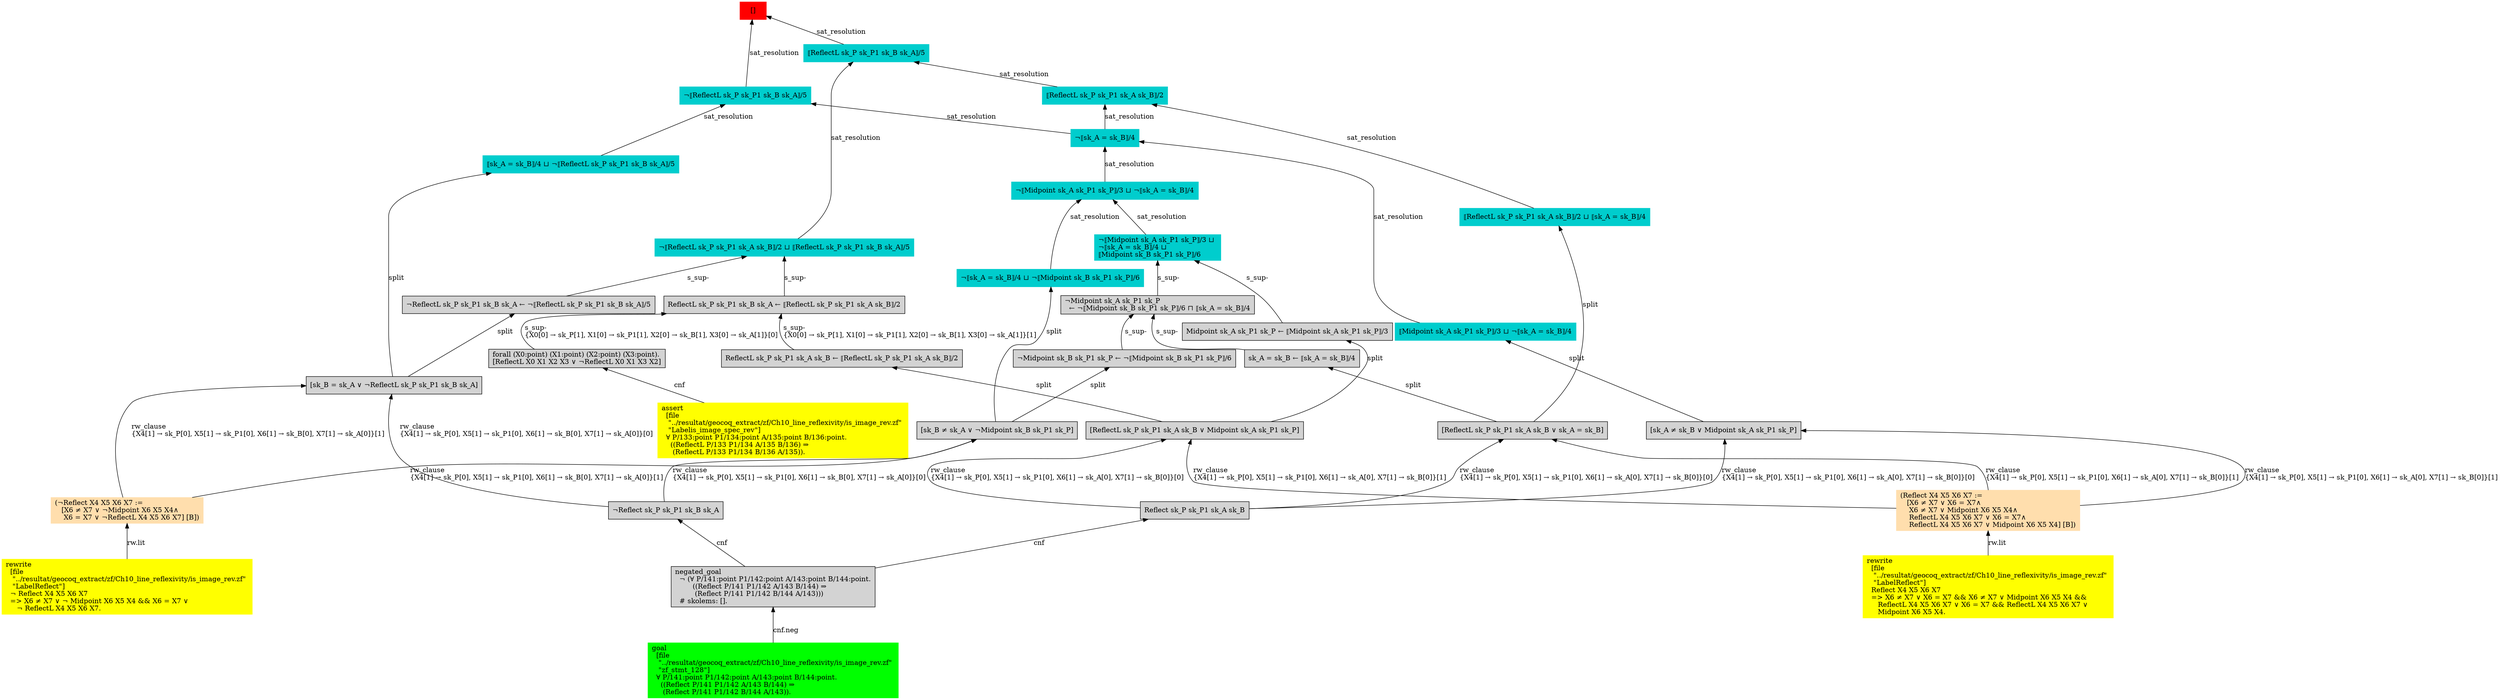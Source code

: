 digraph "unsat_graph" {
  vertex_0 [color=red, label="[]", shape=box, style=filled];
  vertex_0 -> vertex_1 [label="sat_resolution", dir="back"];
  vertex_1 [color=cyan3, shape=box, label="¬⟦ReflectL sk_P sk_P1 sk_B sk_A⟧/5\l", style=filled];
  vertex_1 -> vertex_2 [label="sat_resolution", dir="back"];
  vertex_2 [color=cyan3, shape=box, label="¬⟦sk_A = sk_B⟧/4\l", style=filled];
  vertex_2 -> vertex_3 [label="sat_resolution", dir="back"];
  vertex_3 [color=cyan3, shape=box, label="⟦Midpoint sk_A sk_P1 sk_P⟧/3 ⊔ ¬⟦sk_A = sk_B⟧/4\l", style=filled];
  vertex_3 -> vertex_4 [label="split", dir="back"];
  vertex_4 [shape=box, label="[sk_A ≠ sk_B ∨ Midpoint sk_A sk_P1 sk_P]\l", style=filled];
  vertex_4 -> vertex_5 [label="rw_clause\l\{X4[1] → sk_P[0], X5[1] → sk_P1[0], X6[1] → sk_A[0], X7[1] → sk_B[0]\}[1]\l", dir="back"];
  vertex_5 [color=navajowhite, shape=box, label="(Reflect X4 X5 X6 X7 :=\l   [X6 ≠ X7 ∨ X6 = X7∧\l    X6 ≠ X7 ∨ Midpoint X6 X5 X4∧\l    ReflectL X4 X5 X6 X7 ∨ X6 = X7∧\l    ReflectL X4 X5 X6 X7 ∨ Midpoint X6 X5 X4] [B])\l", style=filled];
  vertex_5 -> vertex_6 [label="rw.lit", dir="back"];
  vertex_6 [color=yellow, shape=box, label="rewrite\l  [file\l   \"../resultat/geocoq_extract/zf/Ch10_line_reflexivity/is_image_rev.zf\" \l   \"LabelReflect\"]\l  Reflect X4 X5 X6 X7\l  =\> X6 ≠ X7 ∨ X6 = X7 && X6 ≠ X7 ∨ Midpoint X6 X5 X4 && \l     ReflectL X4 X5 X6 X7 ∨ X6 = X7 && ReflectL X4 X5 X6 X7 ∨ \l     Midpoint X6 X5 X4.\l", style=filled];
  vertex_4 -> vertex_7 [label="rw_clause\l\{X4[1] → sk_P[0], X5[1] → sk_P1[0], X6[1] → sk_A[0], X7[1] → sk_B[0]\}[0]\l", dir="back"];
  vertex_7 [shape=box, label="Reflect sk_P sk_P1 sk_A sk_B\l", style=filled];
  vertex_7 -> vertex_8 [label="cnf", dir="back"];
  vertex_8 [shape=box, label="negated_goal\l  ¬ (∀ P/141:point P1/142:point A/143:point B/144:point.\l        ((Reflect P/141 P1/142 A/143 B/144) ⇒\l         (Reflect P/141 P1/142 B/144 A/143)))\l  # skolems: [].\l", style=filled];
  vertex_8 -> vertex_9 [label="cnf.neg", dir="back"];
  vertex_9 [color=green, shape=box, label="goal\l  [file\l   \"../resultat/geocoq_extract/zf/Ch10_line_reflexivity/is_image_rev.zf\" \l   \"zf_stmt_128\"]\l  ∀ P/141:point P1/142:point A/143:point B/144:point.\l    ((Reflect P/141 P1/142 A/143 B/144) ⇒\l     (Reflect P/141 P1/142 B/144 A/143)).\l", style=filled];
  vertex_2 -> vertex_10 [label="sat_resolution", dir="back"];
  vertex_10 [color=cyan3, shape=box, label="¬⟦Midpoint sk_A sk_P1 sk_P⟧/3 ⊔ ¬⟦sk_A = sk_B⟧/4\l", style=filled];
  vertex_10 -> vertex_11 [label="sat_resolution", dir="back"];
  vertex_11 [color=cyan3, shape=box, label="¬⟦sk_A = sk_B⟧/4 ⊔ ¬⟦Midpoint sk_B sk_P1 sk_P⟧/6\l", style=filled];
  vertex_11 -> vertex_12 [label="split", dir="back"];
  vertex_12 [shape=box, label="[sk_B ≠ sk_A ∨ ¬Midpoint sk_B sk_P1 sk_P]\l", style=filled];
  vertex_12 -> vertex_13 [label="rw_clause\l\{X4[1] → sk_P[0], X5[1] → sk_P1[0], X6[1] → sk_B[0], X7[1] → sk_A[0]\}[1]\l", dir="back"];
  vertex_13 [color=navajowhite, shape=box, label="(¬Reflect X4 X5 X6 X7 :=\l   [X6 ≠ X7 ∨ ¬Midpoint X6 X5 X4∧\l    X6 = X7 ∨ ¬ReflectL X4 X5 X6 X7] [B])\l", style=filled];
  vertex_13 -> vertex_14 [label="rw.lit", dir="back"];
  vertex_14 [color=yellow, shape=box, label="rewrite\l  [file\l   \"../resultat/geocoq_extract/zf/Ch10_line_reflexivity/is_image_rev.zf\" \l   \"LabelReflect\"]\l  ¬ Reflect X4 X5 X6 X7\l  =\> X6 ≠ X7 ∨ ¬ Midpoint X6 X5 X4 && X6 = X7 ∨ \l     ¬ ReflectL X4 X5 X6 X7.\l", style=filled];
  vertex_12 -> vertex_15 [label="rw_clause\l\{X4[1] → sk_P[0], X5[1] → sk_P1[0], X6[1] → sk_B[0], X7[1] → sk_A[0]\}[0]\l", dir="back"];
  vertex_15 [shape=box, label="¬Reflect sk_P sk_P1 sk_B sk_A\l", style=filled];
  vertex_15 -> vertex_8 [label="cnf", dir="back"];
  vertex_10 -> vertex_16 [label="sat_resolution", dir="back"];
  vertex_16 [color=cyan3, shape=box, label="¬⟦Midpoint sk_A sk_P1 sk_P⟧/3 ⊔ \l¬⟦sk_A = sk_B⟧/4 ⊔ \l⟦Midpoint sk_B sk_P1 sk_P⟧/6\l", style=filled];
  vertex_16 -> vertex_17 [label="s_sup-\l", dir="back"];
  vertex_17 [shape=box, label="¬Midpoint sk_A sk_P1 sk_P\l  ← ¬⟦Midpoint sk_B sk_P1 sk_P⟧/6 ⊓ ⟦sk_A = sk_B⟧/4\l", style=filled];
  vertex_17 -> vertex_18 [label="s_sup-\l", dir="back"];
  vertex_18 [shape=box, label="¬Midpoint sk_B sk_P1 sk_P ← ¬⟦Midpoint sk_B sk_P1 sk_P⟧/6\l", style=filled];
  vertex_18 -> vertex_12 [label="split", dir="back"];
  vertex_17 -> vertex_19 [label="s_sup-\l", dir="back"];
  vertex_19 [shape=box, label="sk_A = sk_B ← ⟦sk_A = sk_B⟧/4\l", style=filled];
  vertex_19 -> vertex_20 [label="split", dir="back"];
  vertex_20 [shape=box, label="[ReflectL sk_P sk_P1 sk_A sk_B ∨ sk_A = sk_B]\l", style=filled];
  vertex_20 -> vertex_5 [label="rw_clause\l\{X4[1] → sk_P[0], X5[1] → sk_P1[0], X6[1] → sk_A[0], X7[1] → sk_B[0]\}[1]\l", dir="back"];
  vertex_20 -> vertex_7 [label="rw_clause\l\{X4[1] → sk_P[0], X5[1] → sk_P1[0], X6[1] → sk_A[0], X7[1] → sk_B[0]\}[0]\l", dir="back"];
  vertex_16 -> vertex_21 [label="s_sup-\l", dir="back"];
  vertex_21 [shape=box, label="Midpoint sk_A sk_P1 sk_P ← ⟦Midpoint sk_A sk_P1 sk_P⟧/3\l", style=filled];
  vertex_21 -> vertex_22 [label="split", dir="back"];
  vertex_22 [shape=box, label="[ReflectL sk_P sk_P1 sk_A sk_B ∨ Midpoint sk_A sk_P1 sk_P]\l", style=filled];
  vertex_22 -> vertex_5 [label="rw_clause\l\{X4[1] → sk_P[0], X5[1] → sk_P1[0], X6[1] → sk_A[0], X7[1] → sk_B[0]\}[1]\l", dir="back"];
  vertex_22 -> vertex_7 [label="rw_clause\l\{X4[1] → sk_P[0], X5[1] → sk_P1[0], X6[1] → sk_A[0], X7[1] → sk_B[0]\}[0]\l", dir="back"];
  vertex_1 -> vertex_23 [label="sat_resolution", dir="back"];
  vertex_23 [color=cyan3, shape=box, label="⟦sk_A = sk_B⟧/4 ⊔ ¬⟦ReflectL sk_P sk_P1 sk_B sk_A⟧/5\l", style=filled];
  vertex_23 -> vertex_24 [label="split", dir="back"];
  vertex_24 [shape=box, label="[sk_B = sk_A ∨ ¬ReflectL sk_P sk_P1 sk_B sk_A]\l", style=filled];
  vertex_24 -> vertex_13 [label="rw_clause\l\{X4[1] → sk_P[0], X5[1] → sk_P1[0], X6[1] → sk_B[0], X7[1] → sk_A[0]\}[1]\l", dir="back"];
  vertex_24 -> vertex_15 [label="rw_clause\l\{X4[1] → sk_P[0], X5[1] → sk_P1[0], X6[1] → sk_B[0], X7[1] → sk_A[0]\}[0]\l", dir="back"];
  vertex_0 -> vertex_25 [label="sat_resolution", dir="back"];
  vertex_25 [color=cyan3, shape=box, label="⟦ReflectL sk_P sk_P1 sk_B sk_A⟧/5\l", style=filled];
  vertex_25 -> vertex_26 [label="sat_resolution", dir="back"];
  vertex_26 [color=cyan3, shape=box, label="⟦ReflectL sk_P sk_P1 sk_A sk_B⟧/2\l", style=filled];
  vertex_26 -> vertex_2 [label="sat_resolution", dir="back"];
  vertex_26 -> vertex_27 [label="sat_resolution", dir="back"];
  vertex_27 [color=cyan3, shape=box, label="⟦ReflectL sk_P sk_P1 sk_A sk_B⟧/2 ⊔ ⟦sk_A = sk_B⟧/4\l", style=filled];
  vertex_27 -> vertex_20 [label="split", dir="back"];
  vertex_25 -> vertex_28 [label="sat_resolution", dir="back"];
  vertex_28 [color=cyan3, shape=box, label="¬⟦ReflectL sk_P sk_P1 sk_A sk_B⟧/2 ⊔ ⟦ReflectL sk_P sk_P1 sk_B sk_A⟧/5\l", style=filled];
  vertex_28 -> vertex_29 [label="s_sup-\l", dir="back"];
  vertex_29 [shape=box, label="¬ReflectL sk_P sk_P1 sk_B sk_A ← ¬⟦ReflectL sk_P sk_P1 sk_B sk_A⟧/5\l", style=filled];
  vertex_29 -> vertex_24 [label="split", dir="back"];
  vertex_28 -> vertex_30 [label="s_sup-\l", dir="back"];
  vertex_30 [shape=box, label="ReflectL sk_P sk_P1 sk_B sk_A ← ⟦ReflectL sk_P sk_P1 sk_A sk_B⟧/2\l", style=filled];
  vertex_30 -> vertex_31 [label="s_sup-\l\{X0[0] → sk_P[1], X1[0] → sk_P1[1], X2[0] → sk_B[1], X3[0] → sk_A[1]\}[0]\l", dir="back"];
  vertex_31 [shape=box, label="forall (X0:point) (X1:point) (X2:point) (X3:point).\l[ReflectL X0 X1 X2 X3 ∨ ¬ReflectL X0 X1 X3 X2]\l", style=filled];
  vertex_31 -> vertex_32 [label="cnf", dir="back"];
  vertex_32 [color=yellow, shape=box, label="assert\l  [file\l   \"../resultat/geocoq_extract/zf/Ch10_line_reflexivity/is_image_rev.zf\" \l   \"Labelis_image_spec_rev\"]\l  ∀ P/133:point P1/134:point A/135:point B/136:point.\l    ((ReflectL P/133 P1/134 A/135 B/136) ⇒\l     (ReflectL P/133 P1/134 B/136 A/135)).\l", style=filled];
  vertex_30 -> vertex_33 [label="s_sup-\l\{X0[0] → sk_P[1], X1[0] → sk_P1[1], X2[0] → sk_B[1], X3[0] → sk_A[1]\}[1]\l", dir="back"];
  vertex_33 [shape=box, label="ReflectL sk_P sk_P1 sk_A sk_B ← ⟦ReflectL sk_P sk_P1 sk_A sk_B⟧/2\l", style=filled];
  vertex_33 -> vertex_22 [label="split", dir="back"];
  }


